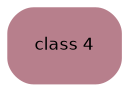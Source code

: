 digraph Tree {
node [shape=box, style="filled, rounded", fontname="helvetica", fontsize="8"] ;
edge [fontname="helvetica", fontsize="6"] ;
0 [label=<class 4>, color="#B77F8C" fillcolor="#B77F8C"] ;
}